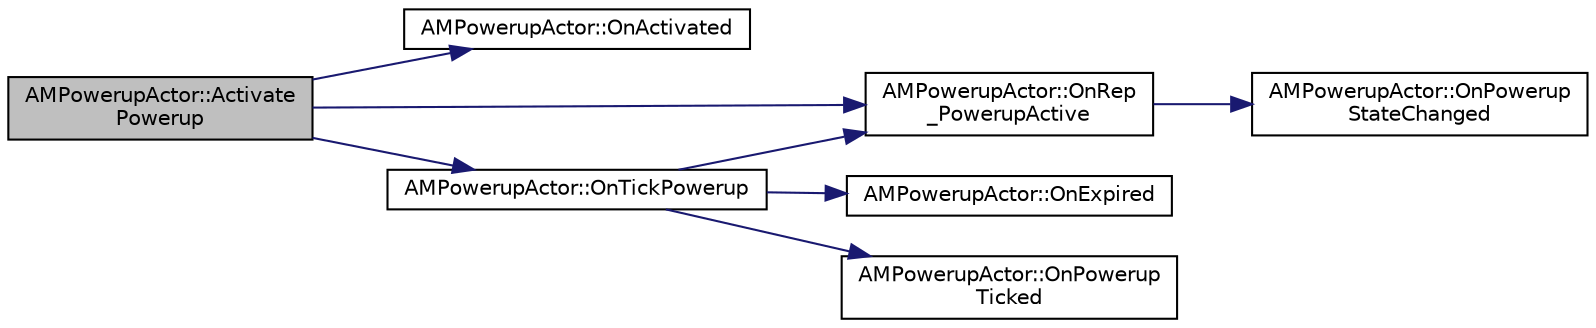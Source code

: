 digraph "AMPowerupActor::ActivatePowerup"
{
 // LATEX_PDF_SIZE
  edge [fontname="Helvetica",fontsize="10",labelfontname="Helvetica",labelfontsize="10"];
  node [fontname="Helvetica",fontsize="10",shape=record];
  rankdir="LR";
  Node1 [label="AMPowerupActor::Activate\lPowerup",height=0.2,width=0.4,color="black", fillcolor="grey75", style="filled", fontcolor="black",tooltip=" "];
  Node1 -> Node2 [color="midnightblue",fontsize="10",style="solid",fontname="Helvetica"];
  Node2 [label="AMPowerupActor::OnActivated",height=0.2,width=0.4,color="black", fillcolor="white", style="filled",URL="$class_a_m_powerup_actor.html#a760b4d8d4b9fe3fb3c89f100b88a5524",tooltip=" "];
  Node1 -> Node3 [color="midnightblue",fontsize="10",style="solid",fontname="Helvetica"];
  Node3 [label="AMPowerupActor::OnRep\l_PowerupActive",height=0.2,width=0.4,color="black", fillcolor="white", style="filled",URL="$class_a_m_powerup_actor.html#a77923813850a49e477b6fbda6751eaba",tooltip=" "];
  Node3 -> Node4 [color="midnightblue",fontsize="10",style="solid",fontname="Helvetica"];
  Node4 [label="AMPowerupActor::OnPowerup\lStateChanged",height=0.2,width=0.4,color="black", fillcolor="white", style="filled",URL="$class_a_m_powerup_actor.html#a52ef83d2b1555ffedf25329ae7e62ec7",tooltip=" "];
  Node1 -> Node5 [color="midnightblue",fontsize="10",style="solid",fontname="Helvetica"];
  Node5 [label="AMPowerupActor::OnTickPowerup",height=0.2,width=0.4,color="black", fillcolor="white", style="filled",URL="$class_a_m_powerup_actor.html#a3f4514aea17f8bd14e6224ce3fc7e20b",tooltip=" "];
  Node5 -> Node6 [color="midnightblue",fontsize="10",style="solid",fontname="Helvetica"];
  Node6 [label="AMPowerupActor::OnExpired",height=0.2,width=0.4,color="black", fillcolor="white", style="filled",URL="$class_a_m_powerup_actor.html#ad893d76c1ca1ae272e51925be3316d87",tooltip=" "];
  Node5 -> Node7 [color="midnightblue",fontsize="10",style="solid",fontname="Helvetica"];
  Node7 [label="AMPowerupActor::OnPowerup\lTicked",height=0.2,width=0.4,color="black", fillcolor="white", style="filled",URL="$class_a_m_powerup_actor.html#a4f4375f4b06cbf59eab73b0267e1b50f",tooltip=" "];
  Node5 -> Node3 [color="midnightblue",fontsize="10",style="solid",fontname="Helvetica"];
}
